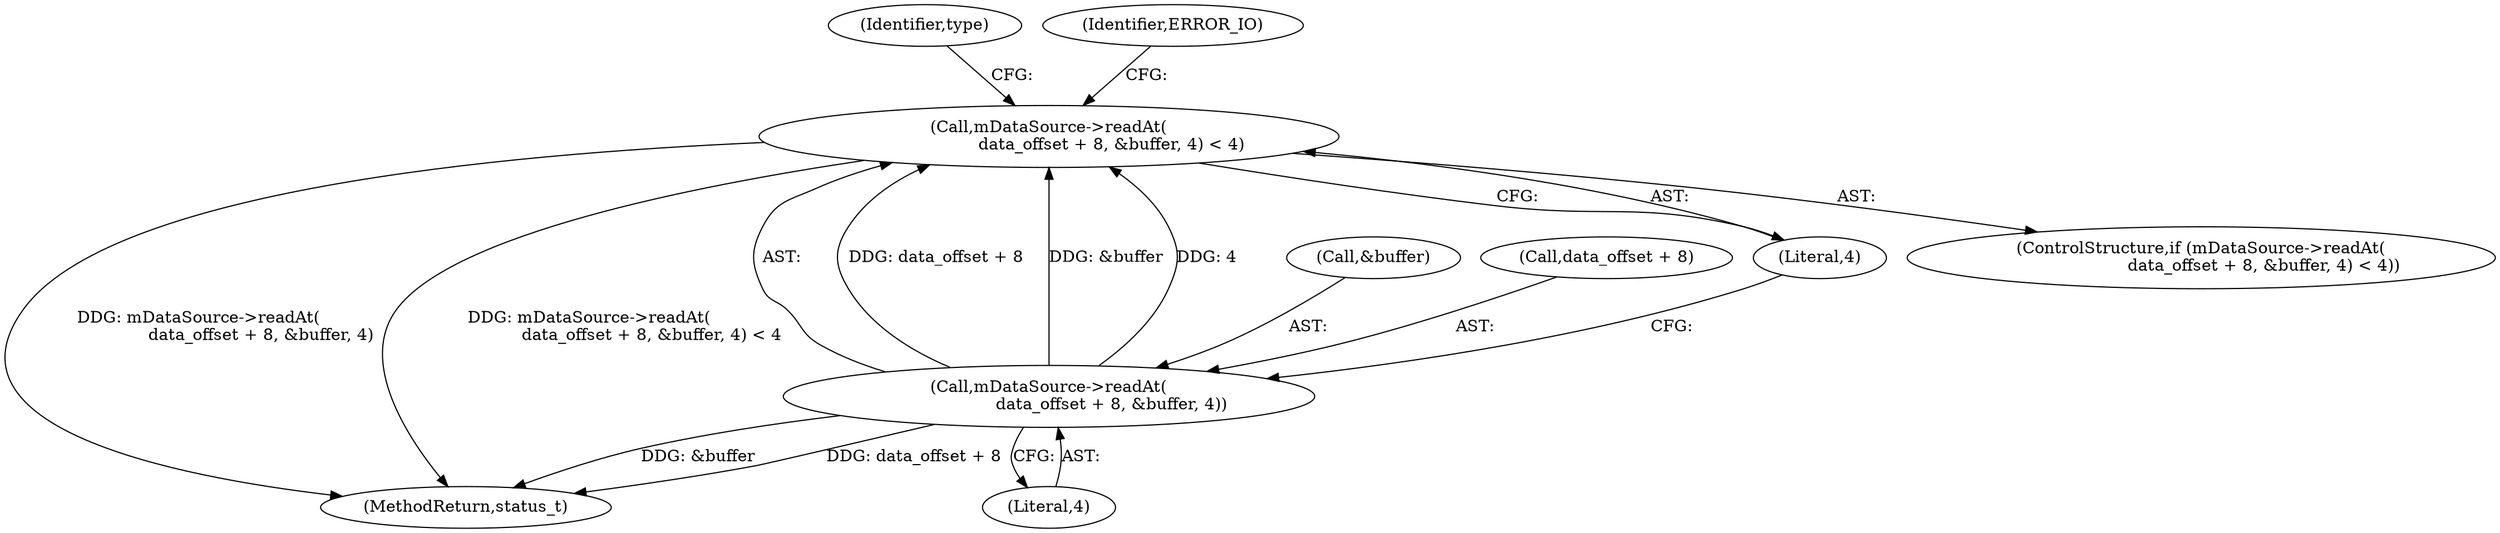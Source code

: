 digraph "0_Android_e7142a0703bc93f75e213e96ebc19000022afed9@API" {
"1002902" [label="(Call,mDataSource->readAt(\n                        data_offset + 8, &buffer, 4) < 4)"];
"1002903" [label="(Call,mDataSource->readAt(\n                        data_offset + 8, &buffer, 4))"];
"1002903" [label="(Call,mDataSource->readAt(\n                        data_offset + 8, &buffer, 4))"];
"1002909" [label="(Literal,4)"];
"1002907" [label="(Call,&buffer)"];
"1002916" [label="(Identifier,type)"];
"1002902" [label="(Call,mDataSource->readAt(\n                        data_offset + 8, &buffer, 4) < 4)"];
"1003275" [label="(MethodReturn,status_t)"];
"1002904" [label="(Call,data_offset + 8)"];
"1002901" [label="(ControlStructure,if (mDataSource->readAt(\n                        data_offset + 8, &buffer, 4) < 4))"];
"1002910" [label="(Literal,4)"];
"1002913" [label="(Identifier,ERROR_IO)"];
"1002902" -> "1002901"  [label="AST: "];
"1002902" -> "1002910"  [label="CFG: "];
"1002903" -> "1002902"  [label="AST: "];
"1002910" -> "1002902"  [label="AST: "];
"1002913" -> "1002902"  [label="CFG: "];
"1002916" -> "1002902"  [label="CFG: "];
"1002902" -> "1003275"  [label="DDG: mDataSource->readAt(\n                        data_offset + 8, &buffer, 4)"];
"1002902" -> "1003275"  [label="DDG: mDataSource->readAt(\n                        data_offset + 8, &buffer, 4) < 4"];
"1002903" -> "1002902"  [label="DDG: data_offset + 8"];
"1002903" -> "1002902"  [label="DDG: &buffer"];
"1002903" -> "1002902"  [label="DDG: 4"];
"1002903" -> "1002909"  [label="CFG: "];
"1002904" -> "1002903"  [label="AST: "];
"1002907" -> "1002903"  [label="AST: "];
"1002909" -> "1002903"  [label="AST: "];
"1002910" -> "1002903"  [label="CFG: "];
"1002903" -> "1003275"  [label="DDG: &buffer"];
"1002903" -> "1003275"  [label="DDG: data_offset + 8"];
}
